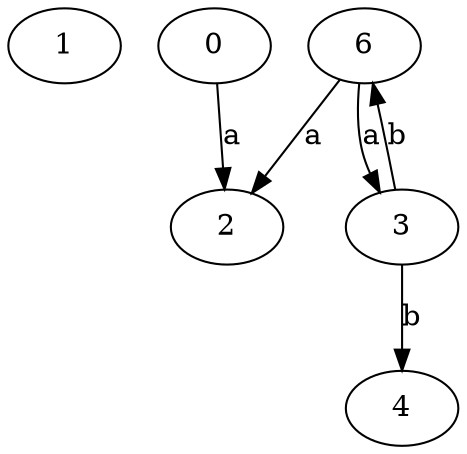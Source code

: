 strict digraph  {
1;
2;
3;
4;
0;
6;
3 -> 4  [label=b];
3 -> 6  [label=b];
0 -> 2  [label=a];
6 -> 2  [label=a];
6 -> 3  [label=a];
}
